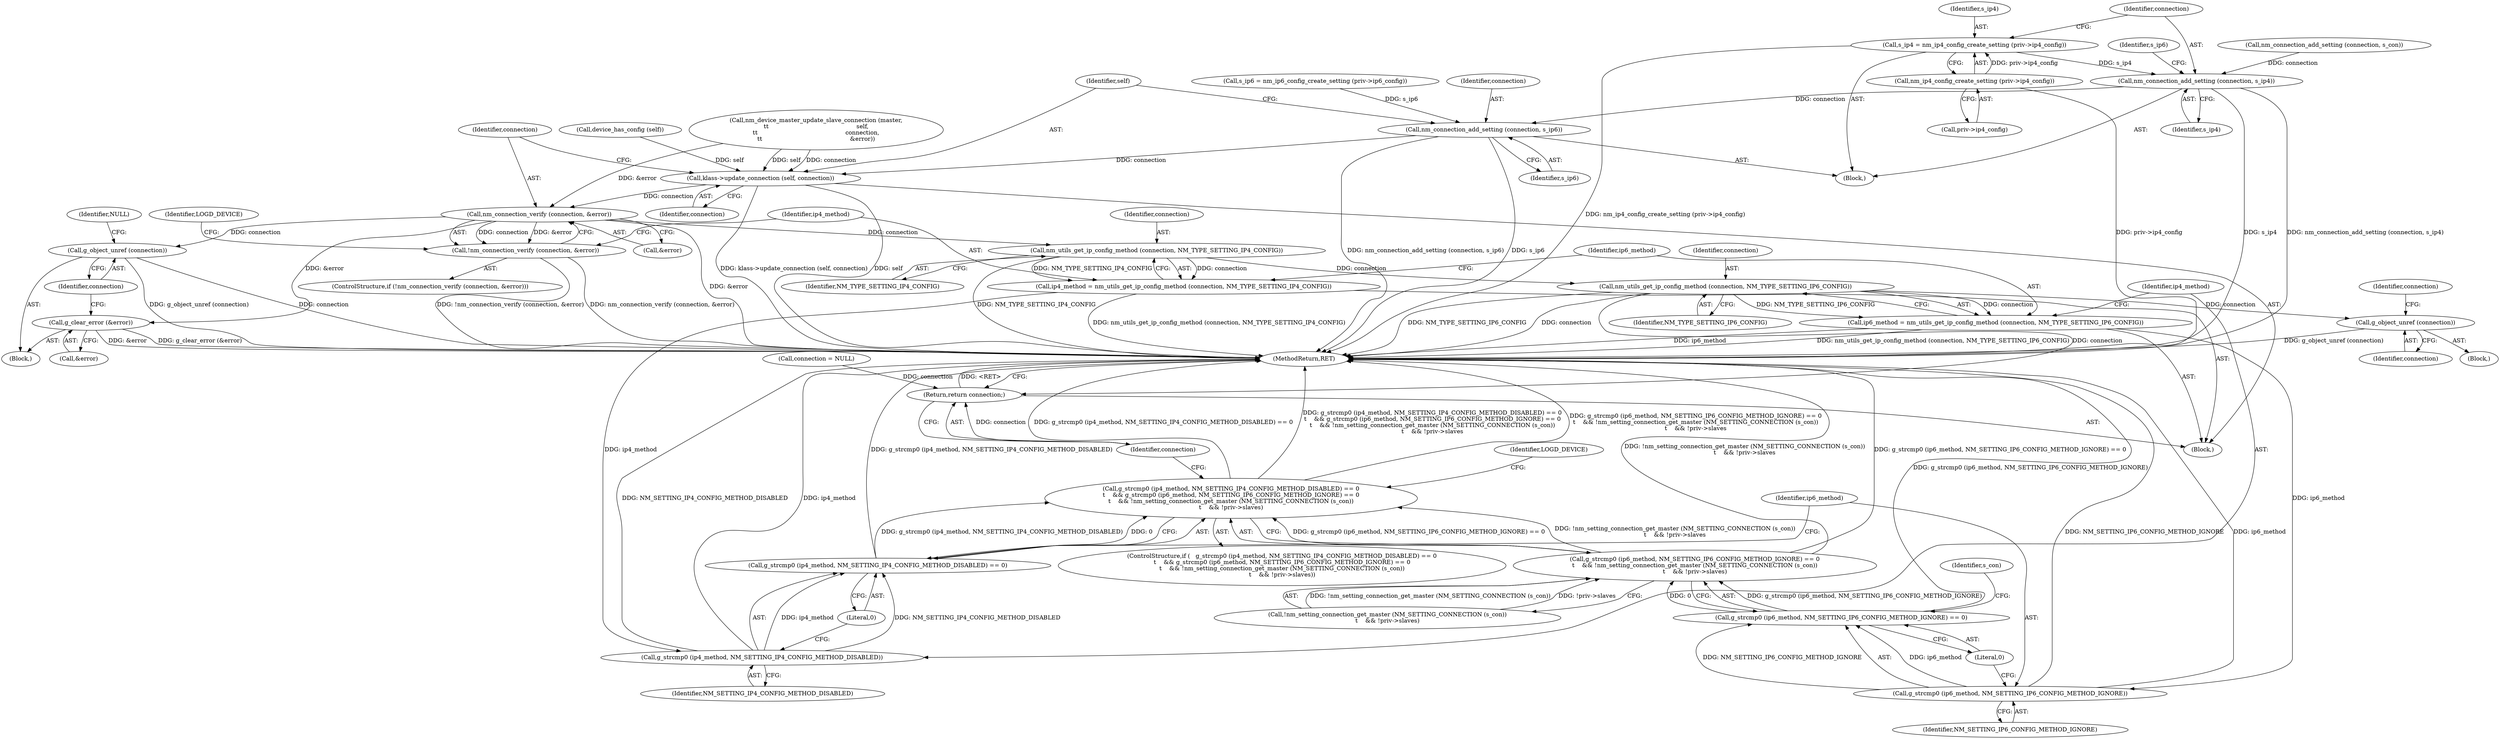 digraph "0_NetworkManager_d5fc88e573fa58b93034b04d35a2454f5d28cad9@API" {
"1003039" [label="(Call,s_ip4 = nm_ip4_config_create_setting (priv->ip4_config))"];
"1003041" [label="(Call,nm_ip4_config_create_setting (priv->ip4_config))"];
"1003045" [label="(Call,nm_connection_add_setting (connection, s_ip4))"];
"1003054" [label="(Call,nm_connection_add_setting (connection, s_ip6))"];
"1003057" [label="(Call,klass->update_connection (self, connection))"];
"1003062" [label="(Call,nm_connection_verify (connection, &error))"];
"1003061" [label="(Call,!nm_connection_verify (connection, &error))"];
"1003073" [label="(Call,g_clear_error (&error))"];
"1003076" [label="(Call,g_object_unref (connection))"];
"1003082" [label="(Call,nm_utils_get_ip_config_method (connection, NM_TYPE_SETTING_IP4_CONFIG))"];
"1003080" [label="(Call,ip4_method = nm_utils_get_ip_config_method (connection, NM_TYPE_SETTING_IP4_CONFIG))"];
"1003093" [label="(Call,g_strcmp0 (ip4_method, NM_SETTING_IP4_CONFIG_METHOD_DISABLED))"];
"1003092" [label="(Call,g_strcmp0 (ip4_method, NM_SETTING_IP4_CONFIG_METHOD_DISABLED) == 0)"];
"1003091" [label="(Call,g_strcmp0 (ip4_method, NM_SETTING_IP4_CONFIG_METHOD_DISABLED) == 0\n\t    && g_strcmp0 (ip6_method, NM_SETTING_IP6_CONFIG_METHOD_IGNORE) == 0\n\t    && !nm_setting_connection_get_master (NM_SETTING_CONNECTION (s_con))\n\t    && !priv->slaves)"];
"1003087" [label="(Call,nm_utils_get_ip_config_method (connection, NM_TYPE_SETTING_IP6_CONFIG))"];
"1003085" [label="(Call,ip6_method = nm_utils_get_ip_config_method (connection, NM_TYPE_SETTING_IP6_CONFIG))"];
"1003099" [label="(Call,g_strcmp0 (ip6_method, NM_SETTING_IP6_CONFIG_METHOD_IGNORE))"];
"1003098" [label="(Call,g_strcmp0 (ip6_method, NM_SETTING_IP6_CONFIG_METHOD_IGNORE) == 0)"];
"1003097" [label="(Call,g_strcmp0 (ip6_method, NM_SETTING_IP6_CONFIG_METHOD_IGNORE) == 0\n\t    && !nm_setting_connection_get_master (NM_SETTING_CONNECTION (s_con))\n\t    && !priv->slaves)"];
"1003116" [label="(Call,g_object_unref (connection))"];
"1003121" [label="(Return,return connection;)"];
"1003061" [label="(Call,!nm_connection_verify (connection, &error))"];
"1003098" [label="(Call,g_strcmp0 (ip6_method, NM_SETTING_IP6_CONFIG_METHOD_IGNORE) == 0)"];
"1003057" [label="(Call,klass->update_connection (self, connection))"];
"1003097" [label="(Call,g_strcmp0 (ip6_method, NM_SETTING_IP6_CONFIG_METHOD_IGNORE) == 0\n\t    && !nm_setting_connection_get_master (NM_SETTING_CONNECTION (s_con))\n\t    && !priv->slaves)"];
"1002922" [label="(Block,)"];
"1003087" [label="(Call,nm_utils_get_ip_config_method (connection, NM_TYPE_SETTING_IP6_CONFIG))"];
"1003117" [label="(Identifier,connection)"];
"1003091" [label="(Call,g_strcmp0 (ip4_method, NM_SETTING_IP4_CONFIG_METHOD_DISABLED) == 0\n\t    && g_strcmp0 (ip6_method, NM_SETTING_IP6_CONFIG_METHOD_IGNORE) == 0\n\t    && !nm_setting_connection_get_master (NM_SETTING_CONNECTION (s_con))\n\t    && !priv->slaves)"];
"1003081" [label="(Identifier,ip4_method)"];
"1003049" [label="(Identifier,s_ip6)"];
"1003082" [label="(Call,nm_utils_get_ip_config_method (connection, NM_TYPE_SETTING_IP4_CONFIG))"];
"1003060" [label="(ControlStructure,if (!nm_connection_verify (connection, &error)))"];
"1003068" [label="(Identifier,LOGD_DEVICE)"];
"1003090" [label="(ControlStructure,if (   g_strcmp0 (ip4_method, NM_SETTING_IP4_CONFIG_METHOD_DISABLED) == 0\n\t    && g_strcmp0 (ip6_method, NM_SETTING_IP6_CONFIG_METHOD_IGNORE) == 0\n\t    && !nm_setting_connection_get_master (NM_SETTING_CONNECTION (s_con))\n\t    && !priv->slaves))"];
"1003112" [label="(Block,)"];
"1003038" [label="(Block,)"];
"1003042" [label="(Call,priv->ip4_config)"];
"1003064" [label="(Call,&error)"];
"1003073" [label="(Call,g_clear_error (&error))"];
"1003039" [label="(Call,s_ip4 = nm_ip4_config_create_setting (priv->ip4_config))"];
"1003092" [label="(Call,g_strcmp0 (ip4_method, NM_SETTING_IP4_CONFIG_METHOD_DISABLED) == 0)"];
"1003101" [label="(Identifier,NM_SETTING_IP6_CONFIG_METHOD_IGNORE)"];
"1003040" [label="(Identifier,s_ip4)"];
"1003119" [label="(Identifier,connection)"];
"1003066" [label="(Block,)"];
"1003058" [label="(Identifier,self)"];
"1003096" [label="(Literal,0)"];
"1003059" [label="(Identifier,connection)"];
"1003095" [label="(Identifier,NM_SETTING_IP4_CONFIG_METHOD_DISABLED)"];
"1003046" [label="(Identifier,connection)"];
"1003054" [label="(Call,nm_connection_add_setting (connection, s_ip6))"];
"1003088" [label="(Identifier,connection)"];
"1003118" [label="(Call,connection = NULL)"];
"1003074" [label="(Call,&error)"];
"1003041" [label="(Call,nm_ip4_config_create_setting (priv->ip4_config))"];
"1003080" [label="(Call,ip4_method = nm_utils_get_ip_config_method (connection, NM_TYPE_SETTING_IP4_CONFIG))"];
"1003094" [label="(Identifier,ip4_method)"];
"1003093" [label="(Call,g_strcmp0 (ip4_method, NM_SETTING_IP4_CONFIG_METHOD_DISABLED))"];
"1003122" [label="(Identifier,connection)"];
"1003116" [label="(Call,g_object_unref (connection))"];
"1003100" [label="(Identifier,ip6_method)"];
"1003063" [label="(Identifier,connection)"];
"1003079" [label="(Identifier,NULL)"];
"1003089" [label="(Identifier,NM_TYPE_SETTING_IP6_CONFIG)"];
"1003102" [label="(Literal,0)"];
"1003062" [label="(Call,nm_connection_verify (connection, &error))"];
"1003076" [label="(Call,g_object_unref (connection))"];
"1003121" [label="(Return,return connection;)"];
"1003005" [label="(Call,nm_connection_add_setting (connection, s_con))"];
"1003103" [label="(Call,!nm_setting_connection_get_master (NM_SETTING_CONNECTION (s_con))\n\t    && !priv->slaves)"];
"1003086" [label="(Identifier,ip6_method)"];
"1002961" [label="(Call,device_has_config (self))"];
"1003045" [label="(Call,nm_connection_add_setting (connection, s_ip4))"];
"1003099" [label="(Call,g_strcmp0 (ip6_method, NM_SETTING_IP6_CONFIG_METHOD_IGNORE))"];
"1003085" [label="(Call,ip6_method = nm_utils_get_ip_config_method (connection, NM_TYPE_SETTING_IP6_CONFIG))"];
"1003055" [label="(Identifier,connection)"];
"1003083" [label="(Identifier,connection)"];
"1003013" [label="(Call,nm_device_master_update_slave_connection (master,\n\t\t                                               self,\n\t\t                                               connection,\n\t\t                                               &error))"];
"1003077" [label="(Identifier,connection)"];
"1003107" [label="(Identifier,s_con)"];
"1007368" [label="(MethodReturn,RET)"];
"1003056" [label="(Identifier,s_ip6)"];
"1003048" [label="(Call,s_ip6 = nm_ip6_config_create_setting (priv->ip6_config))"];
"1003084" [label="(Identifier,NM_TYPE_SETTING_IP4_CONFIG)"];
"1003114" [label="(Identifier,LOGD_DEVICE)"];
"1003047" [label="(Identifier,s_ip4)"];
"1003039" -> "1003038"  [label="AST: "];
"1003039" -> "1003041"  [label="CFG: "];
"1003040" -> "1003039"  [label="AST: "];
"1003041" -> "1003039"  [label="AST: "];
"1003046" -> "1003039"  [label="CFG: "];
"1003039" -> "1007368"  [label="DDG: nm_ip4_config_create_setting (priv->ip4_config)"];
"1003041" -> "1003039"  [label="DDG: priv->ip4_config"];
"1003039" -> "1003045"  [label="DDG: s_ip4"];
"1003041" -> "1003042"  [label="CFG: "];
"1003042" -> "1003041"  [label="AST: "];
"1003041" -> "1007368"  [label="DDG: priv->ip4_config"];
"1003045" -> "1003038"  [label="AST: "];
"1003045" -> "1003047"  [label="CFG: "];
"1003046" -> "1003045"  [label="AST: "];
"1003047" -> "1003045"  [label="AST: "];
"1003049" -> "1003045"  [label="CFG: "];
"1003045" -> "1007368"  [label="DDG: s_ip4"];
"1003045" -> "1007368"  [label="DDG: nm_connection_add_setting (connection, s_ip4)"];
"1003005" -> "1003045"  [label="DDG: connection"];
"1003045" -> "1003054"  [label="DDG: connection"];
"1003054" -> "1003038"  [label="AST: "];
"1003054" -> "1003056"  [label="CFG: "];
"1003055" -> "1003054"  [label="AST: "];
"1003056" -> "1003054"  [label="AST: "];
"1003058" -> "1003054"  [label="CFG: "];
"1003054" -> "1007368"  [label="DDG: nm_connection_add_setting (connection, s_ip6)"];
"1003054" -> "1007368"  [label="DDG: s_ip6"];
"1003048" -> "1003054"  [label="DDG: s_ip6"];
"1003054" -> "1003057"  [label="DDG: connection"];
"1003057" -> "1002922"  [label="AST: "];
"1003057" -> "1003059"  [label="CFG: "];
"1003058" -> "1003057"  [label="AST: "];
"1003059" -> "1003057"  [label="AST: "];
"1003063" -> "1003057"  [label="CFG: "];
"1003057" -> "1007368"  [label="DDG: self"];
"1003057" -> "1007368"  [label="DDG: klass->update_connection (self, connection)"];
"1002961" -> "1003057"  [label="DDG: self"];
"1003013" -> "1003057"  [label="DDG: self"];
"1003013" -> "1003057"  [label="DDG: connection"];
"1003057" -> "1003062"  [label="DDG: connection"];
"1003062" -> "1003061"  [label="AST: "];
"1003062" -> "1003064"  [label="CFG: "];
"1003063" -> "1003062"  [label="AST: "];
"1003064" -> "1003062"  [label="AST: "];
"1003061" -> "1003062"  [label="CFG: "];
"1003062" -> "1007368"  [label="DDG: &error"];
"1003062" -> "1003061"  [label="DDG: connection"];
"1003062" -> "1003061"  [label="DDG: &error"];
"1003013" -> "1003062"  [label="DDG: &error"];
"1003062" -> "1003073"  [label="DDG: &error"];
"1003062" -> "1003076"  [label="DDG: connection"];
"1003062" -> "1003082"  [label="DDG: connection"];
"1003061" -> "1003060"  [label="AST: "];
"1003068" -> "1003061"  [label="CFG: "];
"1003081" -> "1003061"  [label="CFG: "];
"1003061" -> "1007368"  [label="DDG: nm_connection_verify (connection, &error)"];
"1003061" -> "1007368"  [label="DDG: !nm_connection_verify (connection, &error)"];
"1003073" -> "1003066"  [label="AST: "];
"1003073" -> "1003074"  [label="CFG: "];
"1003074" -> "1003073"  [label="AST: "];
"1003077" -> "1003073"  [label="CFG: "];
"1003073" -> "1007368"  [label="DDG: g_clear_error (&error)"];
"1003073" -> "1007368"  [label="DDG: &error"];
"1003076" -> "1003066"  [label="AST: "];
"1003076" -> "1003077"  [label="CFG: "];
"1003077" -> "1003076"  [label="AST: "];
"1003079" -> "1003076"  [label="CFG: "];
"1003076" -> "1007368"  [label="DDG: g_object_unref (connection)"];
"1003076" -> "1007368"  [label="DDG: connection"];
"1003082" -> "1003080"  [label="AST: "];
"1003082" -> "1003084"  [label="CFG: "];
"1003083" -> "1003082"  [label="AST: "];
"1003084" -> "1003082"  [label="AST: "];
"1003080" -> "1003082"  [label="CFG: "];
"1003082" -> "1007368"  [label="DDG: NM_TYPE_SETTING_IP4_CONFIG"];
"1003082" -> "1003080"  [label="DDG: connection"];
"1003082" -> "1003080"  [label="DDG: NM_TYPE_SETTING_IP4_CONFIG"];
"1003082" -> "1003087"  [label="DDG: connection"];
"1003080" -> "1002922"  [label="AST: "];
"1003081" -> "1003080"  [label="AST: "];
"1003086" -> "1003080"  [label="CFG: "];
"1003080" -> "1007368"  [label="DDG: nm_utils_get_ip_config_method (connection, NM_TYPE_SETTING_IP4_CONFIG)"];
"1003080" -> "1003093"  [label="DDG: ip4_method"];
"1003093" -> "1003092"  [label="AST: "];
"1003093" -> "1003095"  [label="CFG: "];
"1003094" -> "1003093"  [label="AST: "];
"1003095" -> "1003093"  [label="AST: "];
"1003096" -> "1003093"  [label="CFG: "];
"1003093" -> "1007368"  [label="DDG: ip4_method"];
"1003093" -> "1007368"  [label="DDG: NM_SETTING_IP4_CONFIG_METHOD_DISABLED"];
"1003093" -> "1003092"  [label="DDG: ip4_method"];
"1003093" -> "1003092"  [label="DDG: NM_SETTING_IP4_CONFIG_METHOD_DISABLED"];
"1003092" -> "1003091"  [label="AST: "];
"1003092" -> "1003096"  [label="CFG: "];
"1003096" -> "1003092"  [label="AST: "];
"1003100" -> "1003092"  [label="CFG: "];
"1003091" -> "1003092"  [label="CFG: "];
"1003092" -> "1007368"  [label="DDG: g_strcmp0 (ip4_method, NM_SETTING_IP4_CONFIG_METHOD_DISABLED)"];
"1003092" -> "1003091"  [label="DDG: g_strcmp0 (ip4_method, NM_SETTING_IP4_CONFIG_METHOD_DISABLED)"];
"1003092" -> "1003091"  [label="DDG: 0"];
"1003091" -> "1003090"  [label="AST: "];
"1003091" -> "1003097"  [label="CFG: "];
"1003097" -> "1003091"  [label="AST: "];
"1003114" -> "1003091"  [label="CFG: "];
"1003122" -> "1003091"  [label="CFG: "];
"1003091" -> "1007368"  [label="DDG: g_strcmp0 (ip4_method, NM_SETTING_IP4_CONFIG_METHOD_DISABLED) == 0\n\t    && g_strcmp0 (ip6_method, NM_SETTING_IP6_CONFIG_METHOD_IGNORE) == 0\n\t    && !nm_setting_connection_get_master (NM_SETTING_CONNECTION (s_con))\n\t    && !priv->slaves"];
"1003091" -> "1007368"  [label="DDG: g_strcmp0 (ip4_method, NM_SETTING_IP4_CONFIG_METHOD_DISABLED) == 0"];
"1003091" -> "1007368"  [label="DDG: g_strcmp0 (ip6_method, NM_SETTING_IP6_CONFIG_METHOD_IGNORE) == 0\n\t    && !nm_setting_connection_get_master (NM_SETTING_CONNECTION (s_con))\n\t    && !priv->slaves"];
"1003097" -> "1003091"  [label="DDG: g_strcmp0 (ip6_method, NM_SETTING_IP6_CONFIG_METHOD_IGNORE) == 0"];
"1003097" -> "1003091"  [label="DDG: !nm_setting_connection_get_master (NM_SETTING_CONNECTION (s_con))\n\t    && !priv->slaves"];
"1003087" -> "1003085"  [label="AST: "];
"1003087" -> "1003089"  [label="CFG: "];
"1003088" -> "1003087"  [label="AST: "];
"1003089" -> "1003087"  [label="AST: "];
"1003085" -> "1003087"  [label="CFG: "];
"1003087" -> "1007368"  [label="DDG: NM_TYPE_SETTING_IP6_CONFIG"];
"1003087" -> "1007368"  [label="DDG: connection"];
"1003087" -> "1003085"  [label="DDG: connection"];
"1003087" -> "1003085"  [label="DDG: NM_TYPE_SETTING_IP6_CONFIG"];
"1003087" -> "1003116"  [label="DDG: connection"];
"1003087" -> "1003121"  [label="DDG: connection"];
"1003085" -> "1002922"  [label="AST: "];
"1003086" -> "1003085"  [label="AST: "];
"1003094" -> "1003085"  [label="CFG: "];
"1003085" -> "1007368"  [label="DDG: nm_utils_get_ip_config_method (connection, NM_TYPE_SETTING_IP6_CONFIG)"];
"1003085" -> "1007368"  [label="DDG: ip6_method"];
"1003085" -> "1003099"  [label="DDG: ip6_method"];
"1003099" -> "1003098"  [label="AST: "];
"1003099" -> "1003101"  [label="CFG: "];
"1003100" -> "1003099"  [label="AST: "];
"1003101" -> "1003099"  [label="AST: "];
"1003102" -> "1003099"  [label="CFG: "];
"1003099" -> "1007368"  [label="DDG: NM_SETTING_IP6_CONFIG_METHOD_IGNORE"];
"1003099" -> "1007368"  [label="DDG: ip6_method"];
"1003099" -> "1003098"  [label="DDG: ip6_method"];
"1003099" -> "1003098"  [label="DDG: NM_SETTING_IP6_CONFIG_METHOD_IGNORE"];
"1003098" -> "1003097"  [label="AST: "];
"1003098" -> "1003102"  [label="CFG: "];
"1003102" -> "1003098"  [label="AST: "];
"1003107" -> "1003098"  [label="CFG: "];
"1003097" -> "1003098"  [label="CFG: "];
"1003098" -> "1007368"  [label="DDG: g_strcmp0 (ip6_method, NM_SETTING_IP6_CONFIG_METHOD_IGNORE)"];
"1003098" -> "1003097"  [label="DDG: g_strcmp0 (ip6_method, NM_SETTING_IP6_CONFIG_METHOD_IGNORE)"];
"1003098" -> "1003097"  [label="DDG: 0"];
"1003097" -> "1003103"  [label="CFG: "];
"1003103" -> "1003097"  [label="AST: "];
"1003097" -> "1007368"  [label="DDG: g_strcmp0 (ip6_method, NM_SETTING_IP6_CONFIG_METHOD_IGNORE) == 0"];
"1003097" -> "1007368"  [label="DDG: !nm_setting_connection_get_master (NM_SETTING_CONNECTION (s_con))\n\t    && !priv->slaves"];
"1003103" -> "1003097"  [label="DDG: !nm_setting_connection_get_master (NM_SETTING_CONNECTION (s_con))"];
"1003103" -> "1003097"  [label="DDG: !priv->slaves"];
"1003116" -> "1003112"  [label="AST: "];
"1003116" -> "1003117"  [label="CFG: "];
"1003117" -> "1003116"  [label="AST: "];
"1003119" -> "1003116"  [label="CFG: "];
"1003116" -> "1007368"  [label="DDG: g_object_unref (connection)"];
"1003121" -> "1002922"  [label="AST: "];
"1003121" -> "1003122"  [label="CFG: "];
"1003122" -> "1003121"  [label="AST: "];
"1007368" -> "1003121"  [label="CFG: "];
"1003121" -> "1007368"  [label="DDG: <RET>"];
"1003122" -> "1003121"  [label="DDG: connection"];
"1003118" -> "1003121"  [label="DDG: connection"];
}
